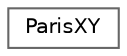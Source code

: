 digraph "Graphical Class Hierarchy"
{
 // LATEX_PDF_SIZE
  bgcolor="transparent";
  edge [fontname=Helvetica,fontsize=10,labelfontname=Helvetica,labelfontsize=10];
  node [fontname=Helvetica,fontsize=10,shape=box,height=0.2,width=0.4];
  rankdir="LR";
  Node0 [id="Node000000",label="ParisXY",height=0.2,width=0.4,color="grey40", fillcolor="white", style="filled",URL="$class_paris_x_y.html",tooltip=" "];
}
